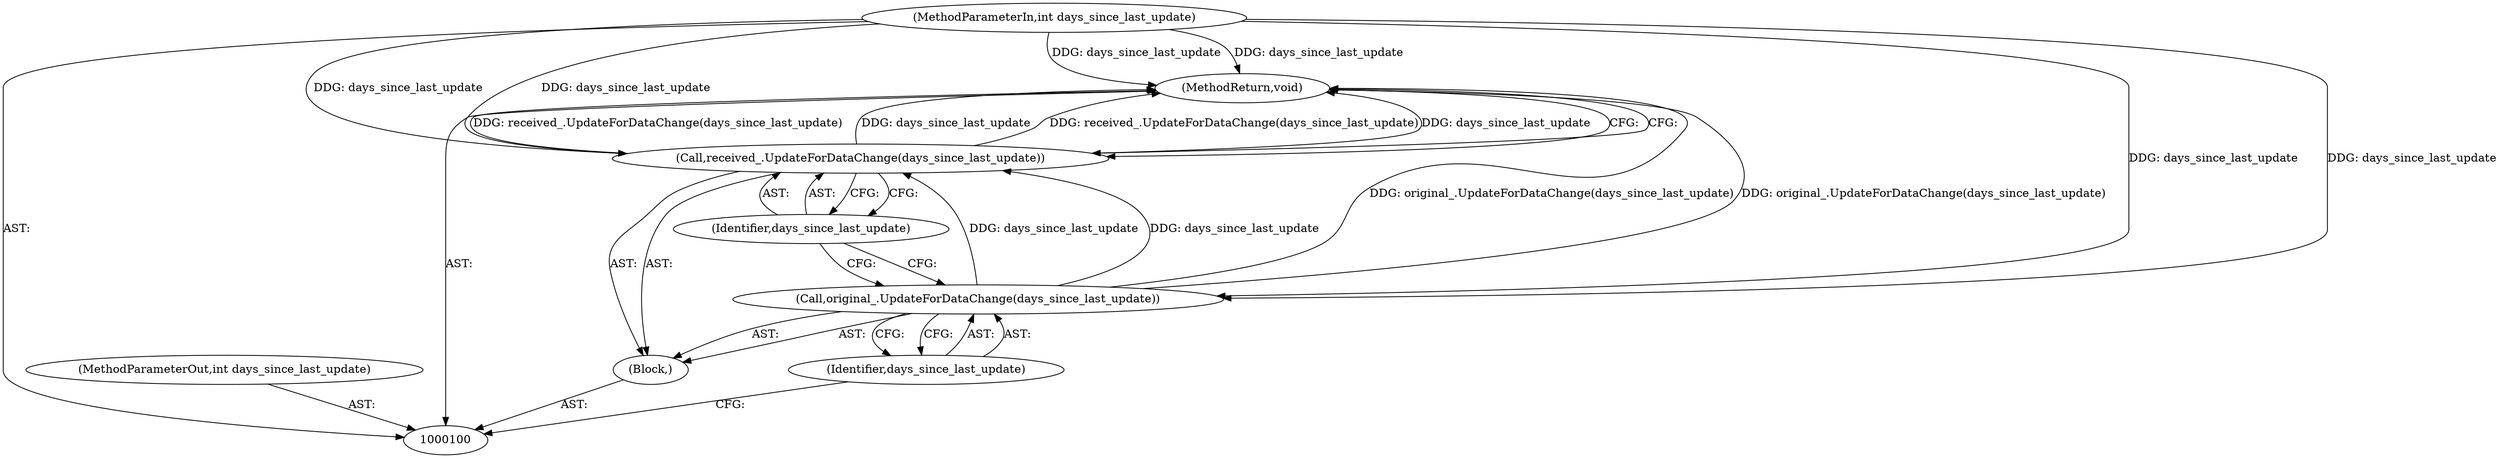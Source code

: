 digraph "0_Chrome_828eab2216a765dea92575c290421c115b8ad028_8" {
"1000101" [label="(MethodParameterIn,int days_since_last_update)"];
"1000119" [label="(MethodParameterOut,int days_since_last_update)"];
"1000107" [label="(MethodReturn,void)"];
"1000102" [label="(Block,)"];
"1000104" [label="(Identifier,days_since_last_update)"];
"1000103" [label="(Call,original_.UpdateForDataChange(days_since_last_update))"];
"1000106" [label="(Identifier,days_since_last_update)"];
"1000105" [label="(Call,received_.UpdateForDataChange(days_since_last_update))"];
"1000101" -> "1000100"  [label="AST: "];
"1000101" -> "1000107"  [label="DDG: days_since_last_update"];
"1000101" -> "1000103"  [label="DDG: days_since_last_update"];
"1000101" -> "1000105"  [label="DDG: days_since_last_update"];
"1000119" -> "1000100"  [label="AST: "];
"1000107" -> "1000100"  [label="AST: "];
"1000107" -> "1000105"  [label="CFG: "];
"1000105" -> "1000107"  [label="DDG: received_.UpdateForDataChange(days_since_last_update)"];
"1000105" -> "1000107"  [label="DDG: days_since_last_update"];
"1000103" -> "1000107"  [label="DDG: original_.UpdateForDataChange(days_since_last_update)"];
"1000101" -> "1000107"  [label="DDG: days_since_last_update"];
"1000102" -> "1000100"  [label="AST: "];
"1000103" -> "1000102"  [label="AST: "];
"1000105" -> "1000102"  [label="AST: "];
"1000104" -> "1000103"  [label="AST: "];
"1000104" -> "1000100"  [label="CFG: "];
"1000103" -> "1000104"  [label="CFG: "];
"1000103" -> "1000102"  [label="AST: "];
"1000103" -> "1000104"  [label="CFG: "];
"1000104" -> "1000103"  [label="AST: "];
"1000106" -> "1000103"  [label="CFG: "];
"1000103" -> "1000107"  [label="DDG: original_.UpdateForDataChange(days_since_last_update)"];
"1000101" -> "1000103"  [label="DDG: days_since_last_update"];
"1000103" -> "1000105"  [label="DDG: days_since_last_update"];
"1000106" -> "1000105"  [label="AST: "];
"1000106" -> "1000103"  [label="CFG: "];
"1000105" -> "1000106"  [label="CFG: "];
"1000105" -> "1000102"  [label="AST: "];
"1000105" -> "1000106"  [label="CFG: "];
"1000106" -> "1000105"  [label="AST: "];
"1000107" -> "1000105"  [label="CFG: "];
"1000105" -> "1000107"  [label="DDG: received_.UpdateForDataChange(days_since_last_update)"];
"1000105" -> "1000107"  [label="DDG: days_since_last_update"];
"1000103" -> "1000105"  [label="DDG: days_since_last_update"];
"1000101" -> "1000105"  [label="DDG: days_since_last_update"];
}
